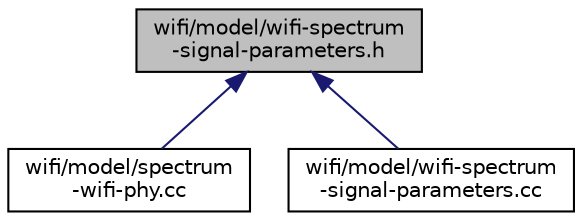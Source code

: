 digraph "wifi/model/wifi-spectrum-signal-parameters.h"
{
  edge [fontname="Helvetica",fontsize="10",labelfontname="Helvetica",labelfontsize="10"];
  node [fontname="Helvetica",fontsize="10",shape=record];
  Node1 [label="wifi/model/wifi-spectrum\l-signal-parameters.h",height=0.2,width=0.4,color="black", fillcolor="grey75", style="filled", fontcolor="black"];
  Node1 -> Node2 [dir="back",color="midnightblue",fontsize="10",style="solid"];
  Node2 [label="wifi/model/spectrum\l-wifi-phy.cc",height=0.2,width=0.4,color="black", fillcolor="white", style="filled",URL="$d2/db6/spectrum-wifi-phy_8cc.html"];
  Node1 -> Node3 [dir="back",color="midnightblue",fontsize="10",style="solid"];
  Node3 [label="wifi/model/wifi-spectrum\l-signal-parameters.cc",height=0.2,width=0.4,color="black", fillcolor="white", style="filled",URL="$d0/d31/wifi-spectrum-signal-parameters_8cc.html"];
}
